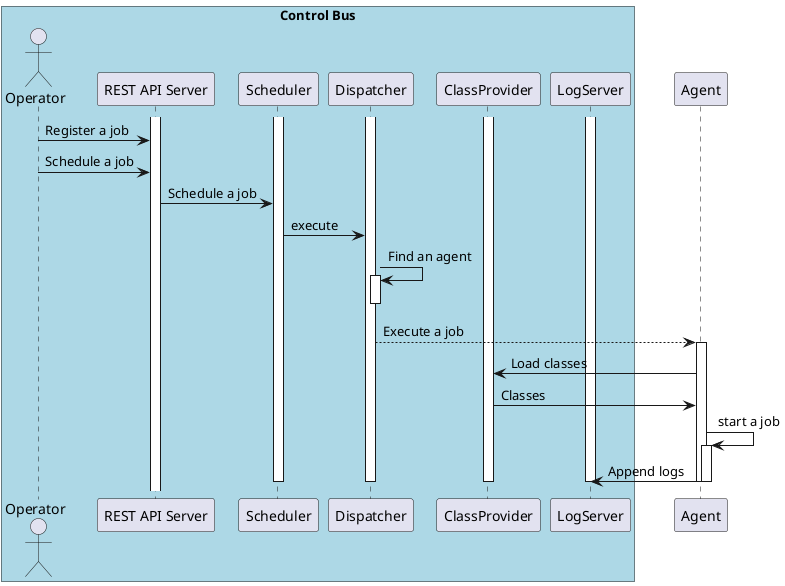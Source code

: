 @startuml

box "Control Bus" #LightBlue
  actor Operator
  participant "REST API Server"
  participant Scheduler
  participant Dispatcher
  participant ClassProvider
  participant LogServer
end box

activate "REST API Server"
activate Scheduler
activate Dispatcher
activate ClassProvider
activate LogServer
Operator -> "REST API Server": Register a job
Operator -> "REST API Server": Schedule a job
"REST API Server" -> Scheduler: Schedule a job
Scheduler -> Dispatcher: execute

Dispatcher -> Dispatcher: Find an agent
activate Dispatcher
deactivate Dispatcher
Dispatcher --> Agent: Execute a job

activate Agent
Agent -> ClassProvider: Load classes
ClassProvider -> Agent: Classes
Agent -> Agent: start a job
activate Agent
Agent -> LogServer: Append logs
deactivate Agent
deactivate Agent
deactivate Scheduler
deactivate Dispatcher
deactivate LogServer
deactivate ClassProvider
@enduml